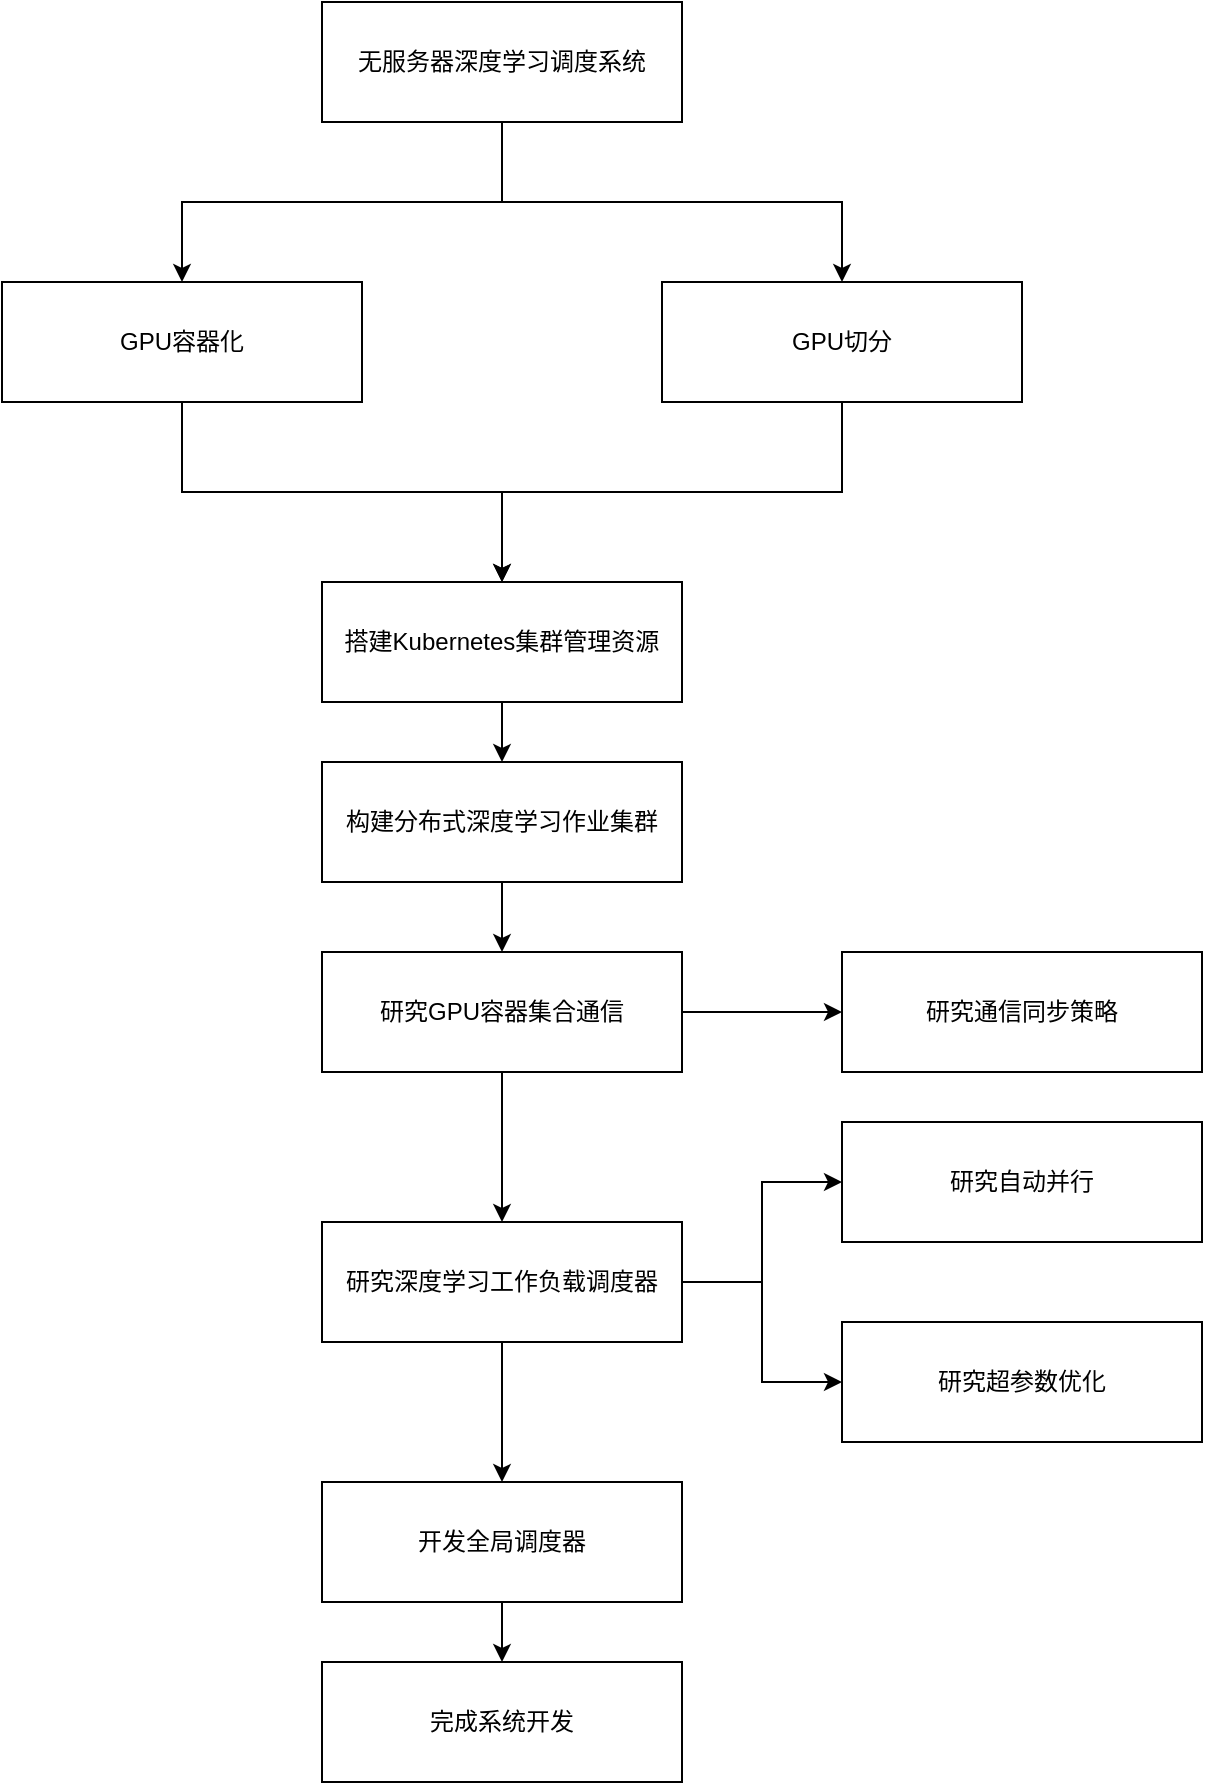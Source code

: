 <mxfile version="20.2.8" type="github"><diagram id="Bvw8Q_ZlzUwAOTLL77qt" name="第 1 页"><mxGraphModel dx="1221" dy="633" grid="1" gridSize="10" guides="1" tooltips="1" connect="1" arrows="1" fold="1" page="1" pageScale="1" pageWidth="2000" pageHeight="1169" math="0" shadow="0"><root><mxCell id="0"/><mxCell id="1" parent="0"/><mxCell id="rej7hG4qoXzLwgBELB5J-10" style="edgeStyle=orthogonalEdgeStyle;rounded=0;orthogonalLoop=1;jettySize=auto;html=1;exitX=0.5;exitY=1;exitDx=0;exitDy=0;entryX=0.5;entryY=0;entryDx=0;entryDy=0;" edge="1" parent="1" source="rej7hG4qoXzLwgBELB5J-1" target="rej7hG4qoXzLwgBELB5J-3"><mxGeometry relative="1" as="geometry"/></mxCell><mxCell id="rej7hG4qoXzLwgBELB5J-13" style="edgeStyle=orthogonalEdgeStyle;rounded=0;orthogonalLoop=1;jettySize=auto;html=1;exitX=0.5;exitY=1;exitDx=0;exitDy=0;" edge="1" parent="1" source="rej7hG4qoXzLwgBELB5J-1" target="rej7hG4qoXzLwgBELB5J-11"><mxGeometry relative="1" as="geometry"/></mxCell><mxCell id="rej7hG4qoXzLwgBELB5J-1" value="无服务器深度学习调度系统" style="rounded=0;whiteSpace=wrap;html=1;" vertex="1" parent="1"><mxGeometry x="400" y="80" width="180" height="60" as="geometry"/></mxCell><mxCell id="rej7hG4qoXzLwgBELB5J-17" style="edgeStyle=orthogonalEdgeStyle;rounded=0;orthogonalLoop=1;jettySize=auto;html=1;exitX=0.5;exitY=1;exitDx=0;exitDy=0;" edge="1" parent="1" source="rej7hG4qoXzLwgBELB5J-3" target="rej7hG4qoXzLwgBELB5J-14"><mxGeometry relative="1" as="geometry"/></mxCell><mxCell id="rej7hG4qoXzLwgBELB5J-3" value="GPU容器化" style="rounded=0;whiteSpace=wrap;html=1;" vertex="1" parent="1"><mxGeometry x="240" y="220" width="180" height="60" as="geometry"/></mxCell><mxCell id="rej7hG4qoXzLwgBELB5J-19" style="edgeStyle=orthogonalEdgeStyle;rounded=0;orthogonalLoop=1;jettySize=auto;html=1;exitX=0.5;exitY=1;exitDx=0;exitDy=0;" edge="1" parent="1" source="rej7hG4qoXzLwgBELB5J-11" target="rej7hG4qoXzLwgBELB5J-14"><mxGeometry relative="1" as="geometry"/></mxCell><mxCell id="rej7hG4qoXzLwgBELB5J-11" value="GPU切分" style="rounded=0;whiteSpace=wrap;html=1;" vertex="1" parent="1"><mxGeometry x="570" y="220" width="180" height="60" as="geometry"/></mxCell><mxCell id="rej7hG4qoXzLwgBELB5J-22" style="edgeStyle=orthogonalEdgeStyle;rounded=0;orthogonalLoop=1;jettySize=auto;html=1;exitX=0.5;exitY=1;exitDx=0;exitDy=0;entryX=0.5;entryY=0;entryDx=0;entryDy=0;" edge="1" parent="1" source="rej7hG4qoXzLwgBELB5J-14" target="rej7hG4qoXzLwgBELB5J-21"><mxGeometry relative="1" as="geometry"/></mxCell><mxCell id="rej7hG4qoXzLwgBELB5J-14" value="搭建Kubernetes集群管理资源" style="rounded=0;whiteSpace=wrap;html=1;" vertex="1" parent="1"><mxGeometry x="400" y="370" width="180" height="60" as="geometry"/></mxCell><mxCell id="rej7hG4qoXzLwgBELB5J-32" style="edgeStyle=orthogonalEdgeStyle;rounded=0;orthogonalLoop=1;jettySize=auto;html=1;exitX=0.5;exitY=1;exitDx=0;exitDy=0;" edge="1" parent="1" source="rej7hG4qoXzLwgBELB5J-20" target="rej7hG4qoXzLwgBELB5J-24"><mxGeometry relative="1" as="geometry"/></mxCell><mxCell id="rej7hG4qoXzLwgBELB5J-38" style="edgeStyle=orthogonalEdgeStyle;rounded=0;orthogonalLoop=1;jettySize=auto;html=1;exitX=1;exitY=0.5;exitDx=0;exitDy=0;entryX=0;entryY=0.5;entryDx=0;entryDy=0;" edge="1" parent="1" source="rej7hG4qoXzLwgBELB5J-20" target="rej7hG4qoXzLwgBELB5J-37"><mxGeometry relative="1" as="geometry"/></mxCell><mxCell id="rej7hG4qoXzLwgBELB5J-20" value="研究GPU容器集合通信" style="rounded=0;horizontal=1;verticalAlign=middle;align=center;whiteSpace=wrap;html=1;labelPosition=center;verticalLabelPosition=middle;" vertex="1" parent="1"><mxGeometry x="400" y="555" width="180" height="60" as="geometry"/></mxCell><mxCell id="rej7hG4qoXzLwgBELB5J-31" style="edgeStyle=orthogonalEdgeStyle;rounded=0;orthogonalLoop=1;jettySize=auto;html=1;exitX=0.5;exitY=1;exitDx=0;exitDy=0;" edge="1" parent="1" source="rej7hG4qoXzLwgBELB5J-21" target="rej7hG4qoXzLwgBELB5J-20"><mxGeometry relative="1" as="geometry"/></mxCell><mxCell id="rej7hG4qoXzLwgBELB5J-21" value="构建分布式深度学习作业集群" style="rounded=0;whiteSpace=wrap;html=1;" vertex="1" parent="1"><mxGeometry x="400" y="460" width="180" height="60" as="geometry"/></mxCell><mxCell id="rej7hG4qoXzLwgBELB5J-39" style="edgeStyle=orthogonalEdgeStyle;rounded=0;orthogonalLoop=1;jettySize=auto;html=1;exitX=1;exitY=0.5;exitDx=0;exitDy=0;entryX=0;entryY=0.5;entryDx=0;entryDy=0;" edge="1" parent="1" source="rej7hG4qoXzLwgBELB5J-24" target="rej7hG4qoXzLwgBELB5J-33"><mxGeometry relative="1" as="geometry"/></mxCell><mxCell id="rej7hG4qoXzLwgBELB5J-40" style="edgeStyle=orthogonalEdgeStyle;rounded=0;orthogonalLoop=1;jettySize=auto;html=1;exitX=1;exitY=0.5;exitDx=0;exitDy=0;entryX=0;entryY=0.5;entryDx=0;entryDy=0;" edge="1" parent="1" source="rej7hG4qoXzLwgBELB5J-24" target="rej7hG4qoXzLwgBELB5J-36"><mxGeometry relative="1" as="geometry"/></mxCell><mxCell id="rej7hG4qoXzLwgBELB5J-41" style="edgeStyle=orthogonalEdgeStyle;rounded=0;orthogonalLoop=1;jettySize=auto;html=1;exitX=0.5;exitY=1;exitDx=0;exitDy=0;entryX=0.5;entryY=0;entryDx=0;entryDy=0;" edge="1" parent="1" source="rej7hG4qoXzLwgBELB5J-24" target="rej7hG4qoXzLwgBELB5J-25"><mxGeometry relative="1" as="geometry"/></mxCell><mxCell id="rej7hG4qoXzLwgBELB5J-24" value="研究深度学习工作负载调度器" style="rounded=0;horizontal=1;verticalAlign=middle;align=center;whiteSpace=wrap;html=1;labelPosition=center;verticalLabelPosition=middle;" vertex="1" parent="1"><mxGeometry x="400" y="690" width="180" height="60" as="geometry"/></mxCell><mxCell id="rej7hG4qoXzLwgBELB5J-46" style="edgeStyle=orthogonalEdgeStyle;rounded=0;orthogonalLoop=1;jettySize=auto;html=1;exitX=0.5;exitY=1;exitDx=0;exitDy=0;entryX=0.5;entryY=0;entryDx=0;entryDy=0;" edge="1" parent="1" source="rej7hG4qoXzLwgBELB5J-25" target="rej7hG4qoXzLwgBELB5J-45"><mxGeometry relative="1" as="geometry"/></mxCell><mxCell id="rej7hG4qoXzLwgBELB5J-25" value="开发全局调度器" style="rounded=0;horizontal=1;verticalAlign=middle;align=center;whiteSpace=wrap;html=1;labelPosition=center;verticalLabelPosition=middle;" vertex="1" parent="1"><mxGeometry x="400" y="820" width="180" height="60" as="geometry"/></mxCell><mxCell id="rej7hG4qoXzLwgBELB5J-33" value="研究自动并行" style="rounded=0;horizontal=1;verticalAlign=middle;align=center;whiteSpace=wrap;html=1;labelPosition=center;verticalLabelPosition=middle;" vertex="1" parent="1"><mxGeometry x="660" y="640" width="180" height="60" as="geometry"/></mxCell><mxCell id="rej7hG4qoXzLwgBELB5J-36" value="研究超参数优化" style="rounded=0;horizontal=1;verticalAlign=middle;align=center;whiteSpace=wrap;html=1;labelPosition=center;verticalLabelPosition=middle;" vertex="1" parent="1"><mxGeometry x="660" y="740" width="180" height="60" as="geometry"/></mxCell><mxCell id="rej7hG4qoXzLwgBELB5J-37" value="研究通信同步策略" style="rounded=0;horizontal=1;verticalAlign=middle;align=center;whiteSpace=wrap;html=1;labelPosition=center;verticalLabelPosition=middle;" vertex="1" parent="1"><mxGeometry x="660" y="555" width="180" height="60" as="geometry"/></mxCell><mxCell id="rej7hG4qoXzLwgBELB5J-45" value="完成系统开发" style="rounded=0;horizontal=1;verticalAlign=middle;align=center;whiteSpace=wrap;html=1;labelPosition=center;verticalLabelPosition=middle;" vertex="1" parent="1"><mxGeometry x="400" y="910" width="180" height="60" as="geometry"/></mxCell></root></mxGraphModel></diagram></mxfile>